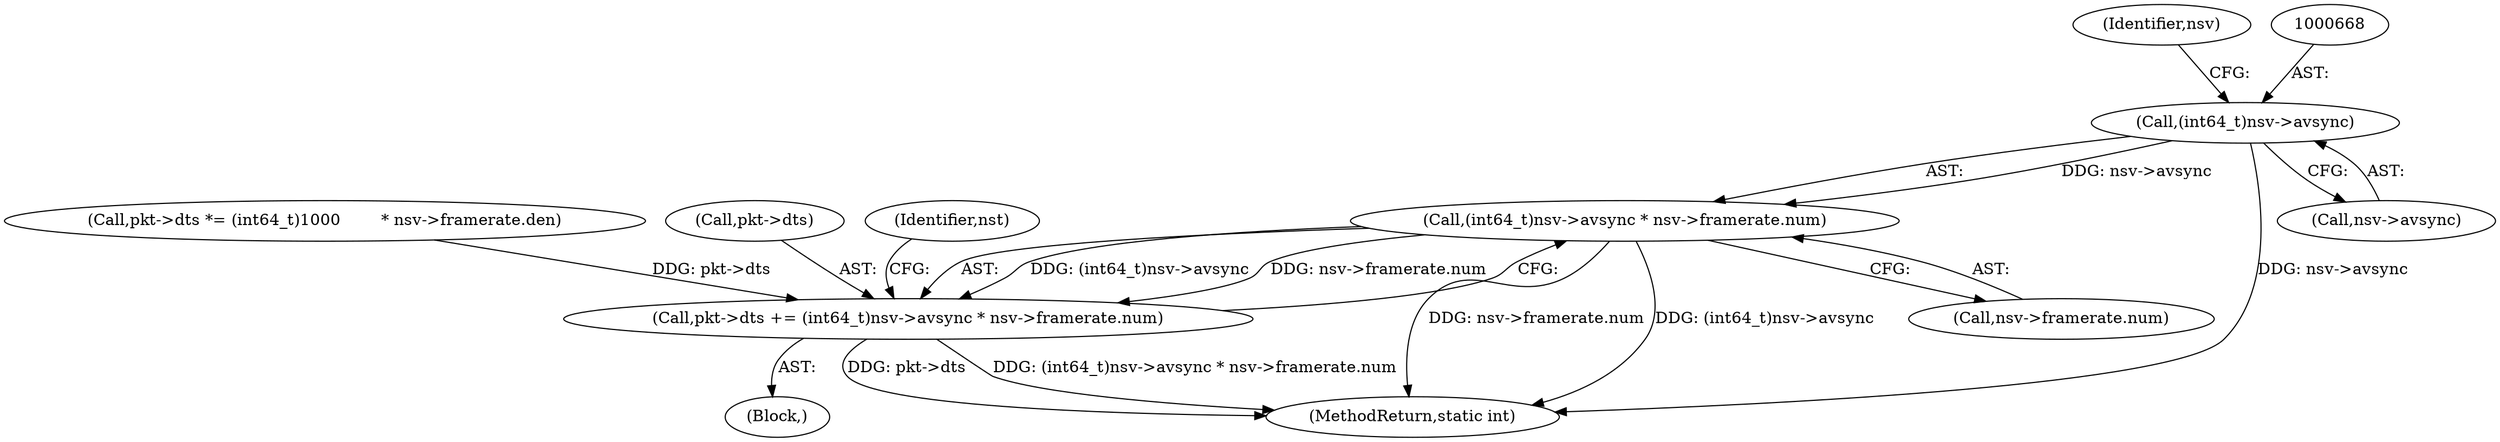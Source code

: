 digraph "0_libav_fe6eea99efac66839052af547426518efd970b24@pointer" {
"1000667" [label="(Call,(int64_t)nsv->avsync)"];
"1000666" [label="(Call,(int64_t)nsv->avsync * nsv->framerate.num)"];
"1000662" [label="(Call,pkt->dts += (int64_t)nsv->avsync * nsv->framerate.num)"];
"1000688" [label="(MethodReturn,static int)"];
"1000674" [label="(Identifier,nsv)"];
"1000669" [label="(Call,nsv->avsync)"];
"1000649" [label="(Call,pkt->dts *= (int64_t)1000        * nsv->framerate.den)"];
"1000663" [label="(Call,pkt->dts)"];
"1000633" [label="(Block,)"];
"1000666" [label="(Call,(int64_t)nsv->avsync * nsv->framerate.num)"];
"1000662" [label="(Call,pkt->dts += (int64_t)nsv->avsync * nsv->framerate.num)"];
"1000672" [label="(Call,nsv->framerate.num)"];
"1000679" [label="(Identifier,nst)"];
"1000667" [label="(Call,(int64_t)nsv->avsync)"];
"1000667" -> "1000666"  [label="AST: "];
"1000667" -> "1000669"  [label="CFG: "];
"1000668" -> "1000667"  [label="AST: "];
"1000669" -> "1000667"  [label="AST: "];
"1000674" -> "1000667"  [label="CFG: "];
"1000667" -> "1000688"  [label="DDG: nsv->avsync"];
"1000667" -> "1000666"  [label="DDG: nsv->avsync"];
"1000666" -> "1000662"  [label="AST: "];
"1000666" -> "1000672"  [label="CFG: "];
"1000672" -> "1000666"  [label="AST: "];
"1000662" -> "1000666"  [label="CFG: "];
"1000666" -> "1000688"  [label="DDG: nsv->framerate.num"];
"1000666" -> "1000688"  [label="DDG: (int64_t)nsv->avsync"];
"1000666" -> "1000662"  [label="DDG: (int64_t)nsv->avsync"];
"1000666" -> "1000662"  [label="DDG: nsv->framerate.num"];
"1000662" -> "1000633"  [label="AST: "];
"1000663" -> "1000662"  [label="AST: "];
"1000679" -> "1000662"  [label="CFG: "];
"1000662" -> "1000688"  [label="DDG: pkt->dts"];
"1000662" -> "1000688"  [label="DDG: (int64_t)nsv->avsync * nsv->framerate.num"];
"1000649" -> "1000662"  [label="DDG: pkt->dts"];
}
